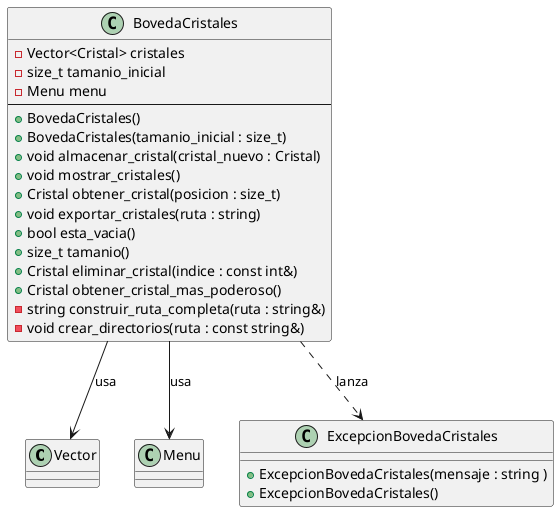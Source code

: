 @startuml
'https://plantuml.com/class-diagram
class Vector
class Menu

class ExcepcionBovedaCristales {
    + ExcepcionBovedaCristales(mensaje : string )
    + ExcepcionBovedaCristales()
}

class BovedaCristales {
    - Vector<Cristal> cristales
    - size_t tamanio_inicial
    - Menu menu
    ---
    + BovedaCristales()
    + BovedaCristales(tamanio_inicial : size_t)
    + void almacenar_cristal(cristal_nuevo : Cristal)
    + void mostrar_cristales()
    + Cristal obtener_cristal(posicion : size_t)
    + void exportar_cristales(ruta : string)
    + bool esta_vacia()
    + size_t tamanio()
    + Cristal eliminar_cristal(indice : const int&)
    + Cristal obtener_cristal_mas_poderoso()
    - string construir_ruta_completa(ruta : string&)
    - void crear_directorios(ruta : const string&)
}

' Relaciones
BovedaCristales --> Vector : "usa"
BovedaCristales --> Menu : "usa"
BovedaCristales ..> ExcepcionBovedaCristales : "lanza"
@enduml
